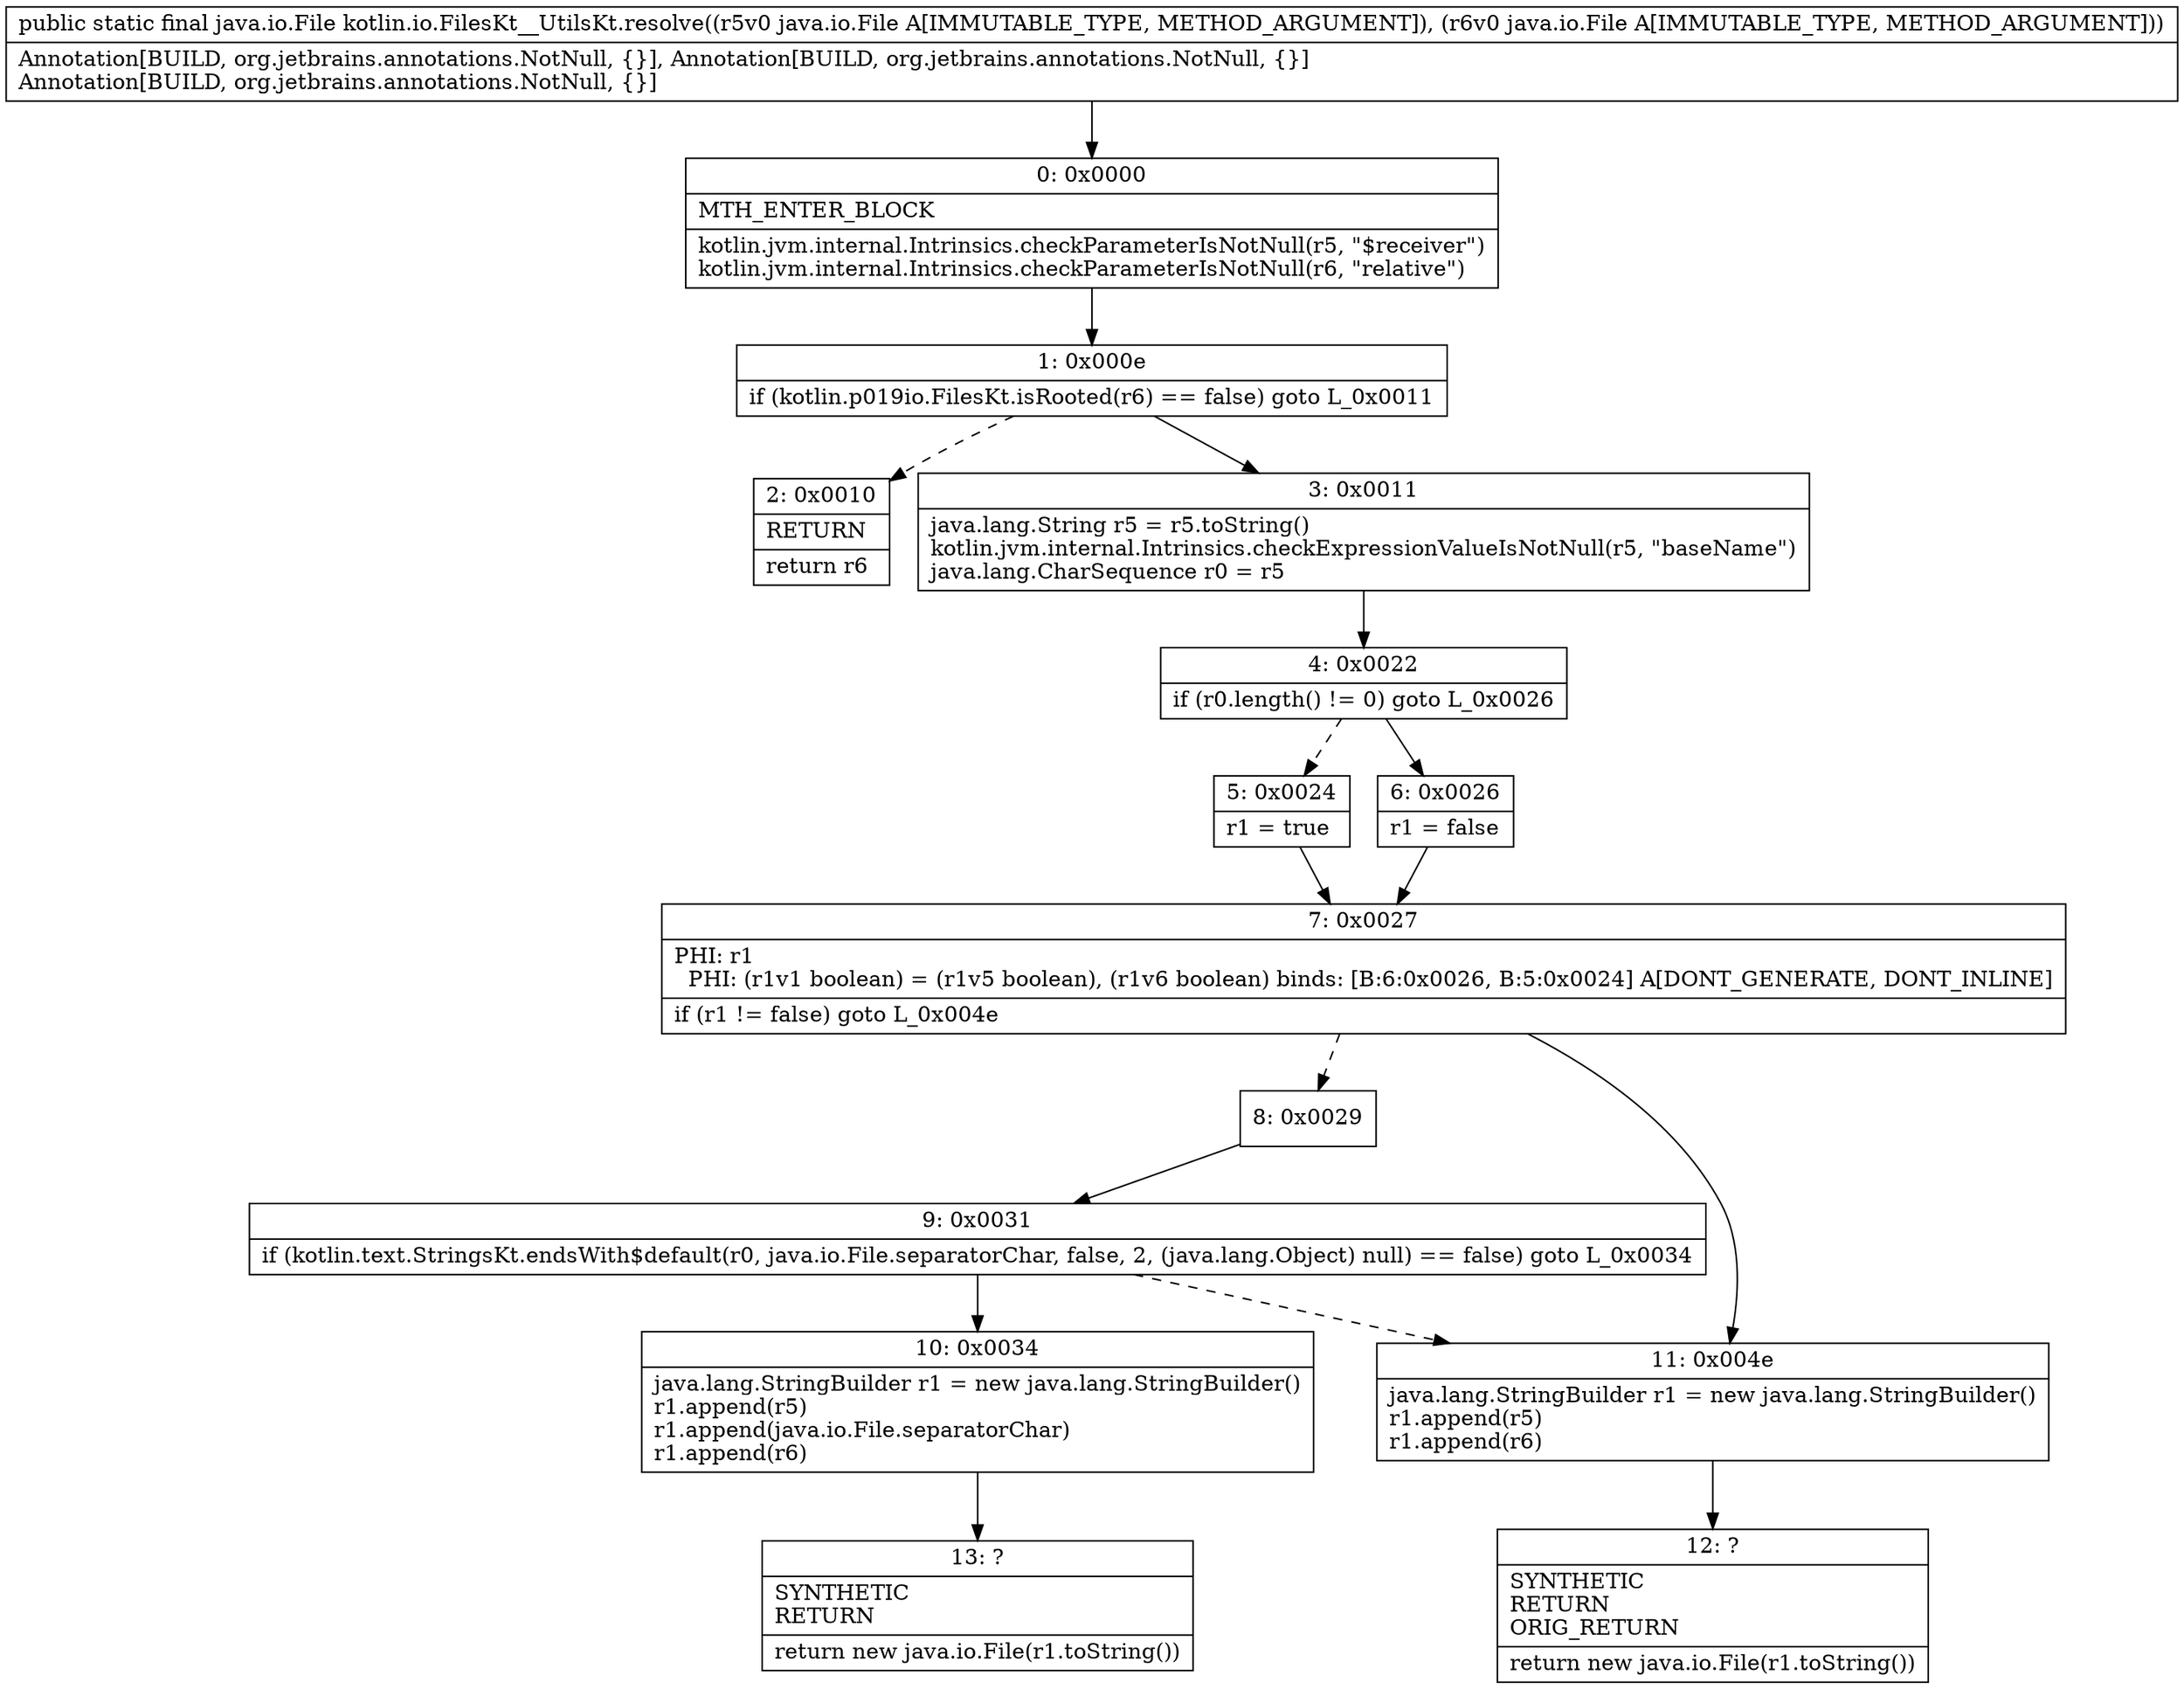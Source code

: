 digraph "CFG forkotlin.io.FilesKt__UtilsKt.resolve(Ljava\/io\/File;Ljava\/io\/File;)Ljava\/io\/File;" {
Node_0 [shape=record,label="{0\:\ 0x0000|MTH_ENTER_BLOCK\l|kotlin.jvm.internal.Intrinsics.checkParameterIsNotNull(r5, \"$receiver\")\lkotlin.jvm.internal.Intrinsics.checkParameterIsNotNull(r6, \"relative\")\l}"];
Node_1 [shape=record,label="{1\:\ 0x000e|if (kotlin.p019io.FilesKt.isRooted(r6) == false) goto L_0x0011\l}"];
Node_2 [shape=record,label="{2\:\ 0x0010|RETURN\l|return r6\l}"];
Node_3 [shape=record,label="{3\:\ 0x0011|java.lang.String r5 = r5.toString()\lkotlin.jvm.internal.Intrinsics.checkExpressionValueIsNotNull(r5, \"baseName\")\ljava.lang.CharSequence r0 = r5\l}"];
Node_4 [shape=record,label="{4\:\ 0x0022|if (r0.length() != 0) goto L_0x0026\l}"];
Node_5 [shape=record,label="{5\:\ 0x0024|r1 = true\l}"];
Node_6 [shape=record,label="{6\:\ 0x0026|r1 = false\l}"];
Node_7 [shape=record,label="{7\:\ 0x0027|PHI: r1 \l  PHI: (r1v1 boolean) = (r1v5 boolean), (r1v6 boolean) binds: [B:6:0x0026, B:5:0x0024] A[DONT_GENERATE, DONT_INLINE]\l|if (r1 != false) goto L_0x004e\l}"];
Node_8 [shape=record,label="{8\:\ 0x0029}"];
Node_9 [shape=record,label="{9\:\ 0x0031|if (kotlin.text.StringsKt.endsWith$default(r0, java.io.File.separatorChar, false, 2, (java.lang.Object) null) == false) goto L_0x0034\l}"];
Node_10 [shape=record,label="{10\:\ 0x0034|java.lang.StringBuilder r1 = new java.lang.StringBuilder()\lr1.append(r5)\lr1.append(java.io.File.separatorChar)\lr1.append(r6)\l}"];
Node_11 [shape=record,label="{11\:\ 0x004e|java.lang.StringBuilder r1 = new java.lang.StringBuilder()\lr1.append(r5)\lr1.append(r6)\l}"];
Node_12 [shape=record,label="{12\:\ ?|SYNTHETIC\lRETURN\lORIG_RETURN\l|return new java.io.File(r1.toString())\l}"];
Node_13 [shape=record,label="{13\:\ ?|SYNTHETIC\lRETURN\l|return new java.io.File(r1.toString())\l}"];
MethodNode[shape=record,label="{public static final java.io.File kotlin.io.FilesKt__UtilsKt.resolve((r5v0 java.io.File A[IMMUTABLE_TYPE, METHOD_ARGUMENT]), (r6v0 java.io.File A[IMMUTABLE_TYPE, METHOD_ARGUMENT]))  | Annotation[BUILD, org.jetbrains.annotations.NotNull, \{\}], Annotation[BUILD, org.jetbrains.annotations.NotNull, \{\}]\lAnnotation[BUILD, org.jetbrains.annotations.NotNull, \{\}]\l}"];
MethodNode -> Node_0;
Node_0 -> Node_1;
Node_1 -> Node_2[style=dashed];
Node_1 -> Node_3;
Node_3 -> Node_4;
Node_4 -> Node_5[style=dashed];
Node_4 -> Node_6;
Node_5 -> Node_7;
Node_6 -> Node_7;
Node_7 -> Node_8[style=dashed];
Node_7 -> Node_11;
Node_8 -> Node_9;
Node_9 -> Node_10;
Node_9 -> Node_11[style=dashed];
Node_10 -> Node_13;
Node_11 -> Node_12;
}

